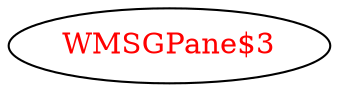 digraph dependencyGraph {
 concentrate=true;
 ranksep="2.0";
 rankdir="LR"; 
 splines="ortho";
"WMSGPane$3" [fontcolor="red"];
}